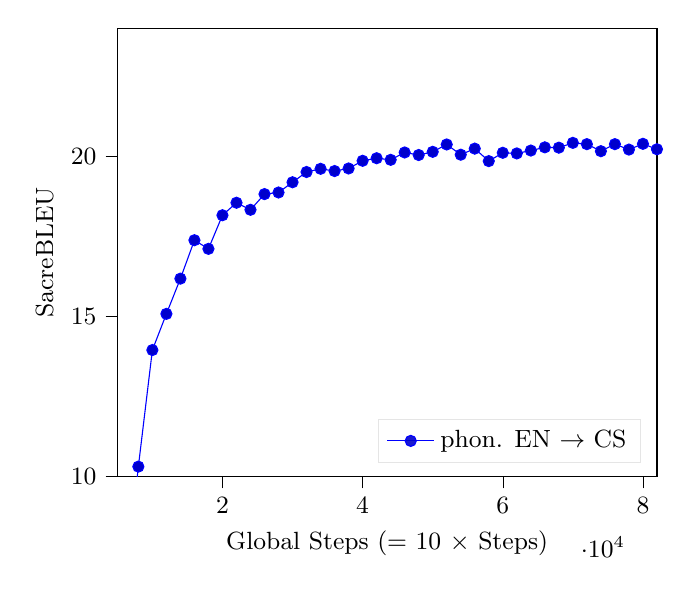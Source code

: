\begin{tikzpicture}
\small

\begin{axis}[
legend pos=south east,
legend cell align={left},
legend style={fill opacity=0.9, draw opacity=1, text opacity=1, draw=white!90.0!black},
tick align=outside,
tick pos=left,
x grid style={white!69.02!black},
xlabel={Global Steps (= 10 $\times$ Steps)},
xmin=5000, xmax=82000,
xtick style={color=black},
y grid style={white!69.02!black},
ylabel={SacreBLEU},
ymin=10, ymax=24,
ytick style={color=black}
]
\addplot 
table {
0       0.00
2000    0.44
4000    1.88
6000    6.25
8000    10.31
10000   13.95
12000   15.08
14000   16.18
16000   17.38
18000   17.11
20000   18.16
22000   18.55
24000   18.33
26000   18.82
28000   18.87
30000   19.19
32000   19.51
34000   19.61
36000   19.54
38000   19.62
40000   19.86
42000   19.94
44000   19.89
46000   20.12
48000   20.04
50000   20.14
52000   20.37
54000   20.05
56000   20.24
58000   19.85
60000   20.11
62000   20.09
64000   20.18
66000   20.28
68000   20.27
70000   20.42
72000   20.38
74000   20.16
76000   20.38
78000   20.21
80000   20.39
82000   20.22
};
\addlegendentry{phon. EN $\rightarrow$ CS}
\end{axis}
\end{tikzpicture}
